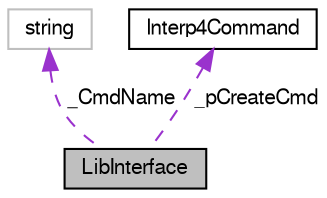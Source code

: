 digraph "LibInterface"
{
 // LATEX_PDF_SIZE
  edge [fontname="FreeSans",fontsize="10",labelfontname="FreeSans",labelfontsize="10"];
  node [fontname="FreeSans",fontsize="10",shape=record];
  Node1 [label="LibInterface",height=0.2,width=0.4,color="black", fillcolor="grey75", style="filled", fontcolor="black",tooltip="Modeluje interfejs dla dynamicznej biblioteki."];
  Node2 -> Node1 [dir="back",color="darkorchid3",fontsize="10",style="dashed",label=" _CmdName" ,fontname="FreeSans"];
  Node2 [label="string",height=0.2,width=0.4,color="grey75", fillcolor="white", style="filled",tooltip=" "];
  Node3 -> Node1 [dir="back",color="darkorchid3",fontsize="10",style="dashed",label=" _pCreateCmd" ,fontname="FreeSans"];
  Node3 [label="Interp4Command",height=0.2,width=0.4,color="black", fillcolor="white", style="filled",URL="$classInterp4Command.html",tooltip="Modeluje abstrakcyjne polecenie dla robota mobilnego."];
}
